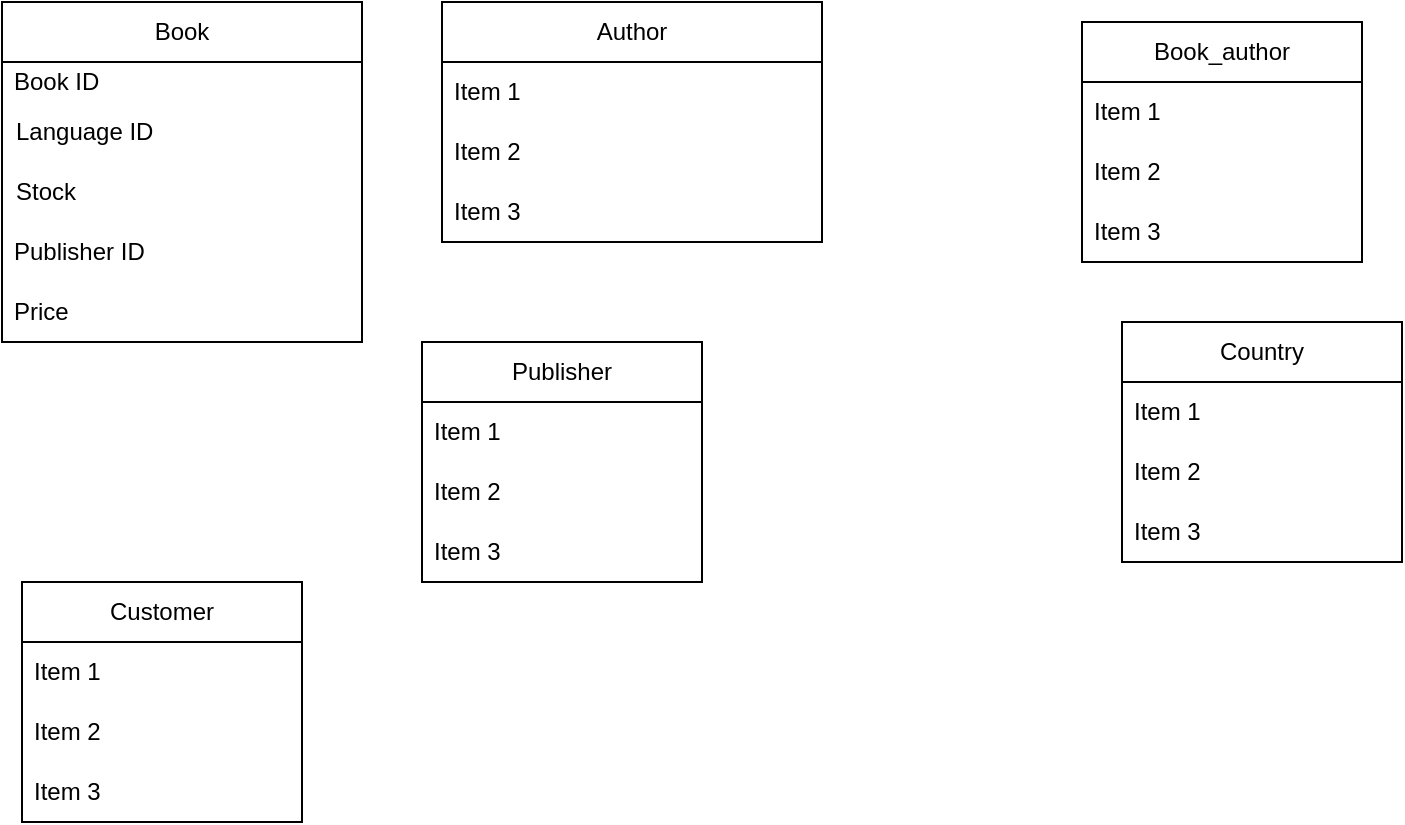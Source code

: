 <mxfile version="26.2.12">
  <diagram name="Page-1" id="MJ_m69VIUDVWjQmPBJAE">
    <mxGraphModel dx="780" dy="473" grid="1" gridSize="10" guides="1" tooltips="1" connect="1" arrows="1" fold="1" page="1" pageScale="1" pageWidth="850" pageHeight="1100" math="0" shadow="0">
      <root>
        <mxCell id="0" />
        <mxCell id="1" parent="0" />
        <mxCell id="OFzltQsjvV78OO_RoWXc-8" value="Book" style="swimlane;fontStyle=0;childLayout=stackLayout;horizontal=1;startSize=30;horizontalStack=0;resizeParent=1;resizeParentMax=0;resizeLast=0;collapsible=1;marginBottom=0;whiteSpace=wrap;html=1;" vertex="1" parent="1">
          <mxGeometry x="60" y="60" width="180" height="170" as="geometry" />
        </mxCell>
        <mxCell id="OFzltQsjvV78OO_RoWXc-9" value="Book ID" style="text;strokeColor=none;fillColor=none;align=left;verticalAlign=middle;spacingLeft=4;spacingRight=4;overflow=hidden;points=[[0,0.5],[1,0.5]];portConstraint=eastwest;rotatable=0;whiteSpace=wrap;html=1;" vertex="1" parent="OFzltQsjvV78OO_RoWXc-8">
          <mxGeometry y="30" width="180" height="20" as="geometry" />
        </mxCell>
        <mxCell id="OFzltQsjvV78OO_RoWXc-32" value="" style="shape=table;startSize=0;container=1;collapsible=0;childLayout=tableLayout;fontSize=11;fillColor=none;strokeColor=none;" vertex="1" parent="OFzltQsjvV78OO_RoWXc-8">
          <mxGeometry y="50" width="180" height="60" as="geometry" />
        </mxCell>
        <mxCell id="OFzltQsjvV78OO_RoWXc-33" value="" style="shape=tableRow;horizontal=0;startSize=0;swimlaneHead=0;swimlaneBody=0;strokeColor=inherit;top=0;left=0;bottom=0;right=0;collapsible=0;dropTarget=0;fillColor=none;points=[[0,0.5],[1,0.5]];portConstraint=eastwest;fontSize=16;" vertex="1" parent="OFzltQsjvV78OO_RoWXc-32">
          <mxGeometry width="180" height="30" as="geometry" />
        </mxCell>
        <mxCell id="OFzltQsjvV78OO_RoWXc-34" value="Language ID" style="shape=partialRectangle;html=1;whiteSpace=wrap;connectable=0;strokeColor=inherit;overflow=hidden;fillColor=none;top=0;left=0;bottom=0;right=0;pointerEvents=1;fontSize=12;align=left;spacingLeft=5;" vertex="1" parent="OFzltQsjvV78OO_RoWXc-33">
          <mxGeometry width="180" height="30" as="geometry">
            <mxRectangle width="180" height="30" as="alternateBounds" />
          </mxGeometry>
        </mxCell>
        <mxCell id="OFzltQsjvV78OO_RoWXc-37" value="" style="shape=tableRow;horizontal=0;startSize=0;swimlaneHead=0;swimlaneBody=0;strokeColor=inherit;top=0;left=0;bottom=0;right=0;collapsible=0;dropTarget=0;fillColor=none;points=[[0,0.5],[1,0.5]];portConstraint=eastwest;fontSize=16;" vertex="1" parent="OFzltQsjvV78OO_RoWXc-32">
          <mxGeometry y="30" width="180" height="30" as="geometry" />
        </mxCell>
        <mxCell id="OFzltQsjvV78OO_RoWXc-38" value="Stock" style="shape=partialRectangle;html=1;whiteSpace=wrap;connectable=0;strokeColor=inherit;overflow=hidden;fillColor=none;top=0;left=0;bottom=0;right=0;pointerEvents=1;fontSize=12;align=left;spacingLeft=5;" vertex="1" parent="OFzltQsjvV78OO_RoWXc-37">
          <mxGeometry width="180" height="30" as="geometry">
            <mxRectangle width="180" height="30" as="alternateBounds" />
          </mxGeometry>
        </mxCell>
        <mxCell id="OFzltQsjvV78OO_RoWXc-10" value="Publisher ID" style="text;strokeColor=none;fillColor=none;align=left;verticalAlign=middle;spacingLeft=4;spacingRight=4;overflow=hidden;points=[[0,0.5],[1,0.5]];portConstraint=eastwest;rotatable=0;whiteSpace=wrap;html=1;" vertex="1" parent="OFzltQsjvV78OO_RoWXc-8">
          <mxGeometry y="110" width="180" height="30" as="geometry" />
        </mxCell>
        <mxCell id="OFzltQsjvV78OO_RoWXc-11" value="Price" style="text;strokeColor=none;fillColor=none;align=left;verticalAlign=middle;spacingLeft=4;spacingRight=4;overflow=hidden;points=[[0,0.5],[1,0.5]];portConstraint=eastwest;rotatable=0;whiteSpace=wrap;html=1;" vertex="1" parent="OFzltQsjvV78OO_RoWXc-8">
          <mxGeometry y="140" width="180" height="30" as="geometry" />
        </mxCell>
        <mxCell id="OFzltQsjvV78OO_RoWXc-12" value="Author" style="swimlane;fontStyle=0;childLayout=stackLayout;horizontal=1;startSize=30;horizontalStack=0;resizeParent=1;resizeParentMax=0;resizeLast=0;collapsible=1;marginBottom=0;whiteSpace=wrap;html=1;" vertex="1" parent="1">
          <mxGeometry x="280" y="60" width="190" height="120" as="geometry" />
        </mxCell>
        <mxCell id="OFzltQsjvV78OO_RoWXc-13" value="Item 1" style="text;strokeColor=none;fillColor=none;align=left;verticalAlign=middle;spacingLeft=4;spacingRight=4;overflow=hidden;points=[[0,0.5],[1,0.5]];portConstraint=eastwest;rotatable=0;whiteSpace=wrap;html=1;" vertex="1" parent="OFzltQsjvV78OO_RoWXc-12">
          <mxGeometry y="30" width="190" height="30" as="geometry" />
        </mxCell>
        <mxCell id="OFzltQsjvV78OO_RoWXc-14" value="Item 2" style="text;strokeColor=none;fillColor=none;align=left;verticalAlign=middle;spacingLeft=4;spacingRight=4;overflow=hidden;points=[[0,0.5],[1,0.5]];portConstraint=eastwest;rotatable=0;whiteSpace=wrap;html=1;" vertex="1" parent="OFzltQsjvV78OO_RoWXc-12">
          <mxGeometry y="60" width="190" height="30" as="geometry" />
        </mxCell>
        <mxCell id="OFzltQsjvV78OO_RoWXc-15" value="Item 3" style="text;strokeColor=none;fillColor=none;align=left;verticalAlign=middle;spacingLeft=4;spacingRight=4;overflow=hidden;points=[[0,0.5],[1,0.5]];portConstraint=eastwest;rotatable=0;whiteSpace=wrap;html=1;" vertex="1" parent="OFzltQsjvV78OO_RoWXc-12">
          <mxGeometry y="90" width="190" height="30" as="geometry" />
        </mxCell>
        <mxCell id="OFzltQsjvV78OO_RoWXc-16" value="Book_author" style="swimlane;fontStyle=0;childLayout=stackLayout;horizontal=1;startSize=30;horizontalStack=0;resizeParent=1;resizeParentMax=0;resizeLast=0;collapsible=1;marginBottom=0;whiteSpace=wrap;html=1;" vertex="1" parent="1">
          <mxGeometry x="600" y="70" width="140" height="120" as="geometry" />
        </mxCell>
        <mxCell id="OFzltQsjvV78OO_RoWXc-17" value="Item 1" style="text;strokeColor=none;fillColor=none;align=left;verticalAlign=middle;spacingLeft=4;spacingRight=4;overflow=hidden;points=[[0,0.5],[1,0.5]];portConstraint=eastwest;rotatable=0;whiteSpace=wrap;html=1;" vertex="1" parent="OFzltQsjvV78OO_RoWXc-16">
          <mxGeometry y="30" width="140" height="30" as="geometry" />
        </mxCell>
        <mxCell id="OFzltQsjvV78OO_RoWXc-18" value="Item 2" style="text;strokeColor=none;fillColor=none;align=left;verticalAlign=middle;spacingLeft=4;spacingRight=4;overflow=hidden;points=[[0,0.5],[1,0.5]];portConstraint=eastwest;rotatable=0;whiteSpace=wrap;html=1;" vertex="1" parent="OFzltQsjvV78OO_RoWXc-16">
          <mxGeometry y="60" width="140" height="30" as="geometry" />
        </mxCell>
        <mxCell id="OFzltQsjvV78OO_RoWXc-19" value="Item 3" style="text;strokeColor=none;fillColor=none;align=left;verticalAlign=middle;spacingLeft=4;spacingRight=4;overflow=hidden;points=[[0,0.5],[1,0.5]];portConstraint=eastwest;rotatable=0;whiteSpace=wrap;html=1;" vertex="1" parent="OFzltQsjvV78OO_RoWXc-16">
          <mxGeometry y="90" width="140" height="30" as="geometry" />
        </mxCell>
        <mxCell id="OFzltQsjvV78OO_RoWXc-20" value="Publisher" style="swimlane;fontStyle=0;childLayout=stackLayout;horizontal=1;startSize=30;horizontalStack=0;resizeParent=1;resizeParentMax=0;resizeLast=0;collapsible=1;marginBottom=0;whiteSpace=wrap;html=1;" vertex="1" parent="1">
          <mxGeometry x="270" y="230" width="140" height="120" as="geometry" />
        </mxCell>
        <mxCell id="OFzltQsjvV78OO_RoWXc-21" value="Item 1" style="text;strokeColor=none;fillColor=none;align=left;verticalAlign=middle;spacingLeft=4;spacingRight=4;overflow=hidden;points=[[0,0.5],[1,0.5]];portConstraint=eastwest;rotatable=0;whiteSpace=wrap;html=1;" vertex="1" parent="OFzltQsjvV78OO_RoWXc-20">
          <mxGeometry y="30" width="140" height="30" as="geometry" />
        </mxCell>
        <mxCell id="OFzltQsjvV78OO_RoWXc-22" value="Item 2" style="text;strokeColor=none;fillColor=none;align=left;verticalAlign=middle;spacingLeft=4;spacingRight=4;overflow=hidden;points=[[0,0.5],[1,0.5]];portConstraint=eastwest;rotatable=0;whiteSpace=wrap;html=1;" vertex="1" parent="OFzltQsjvV78OO_RoWXc-20">
          <mxGeometry y="60" width="140" height="30" as="geometry" />
        </mxCell>
        <mxCell id="OFzltQsjvV78OO_RoWXc-23" value="Item 3" style="text;strokeColor=none;fillColor=none;align=left;verticalAlign=middle;spacingLeft=4;spacingRight=4;overflow=hidden;points=[[0,0.5],[1,0.5]];portConstraint=eastwest;rotatable=0;whiteSpace=wrap;html=1;" vertex="1" parent="OFzltQsjvV78OO_RoWXc-20">
          <mxGeometry y="90" width="140" height="30" as="geometry" />
        </mxCell>
        <mxCell id="OFzltQsjvV78OO_RoWXc-24" value="Country" style="swimlane;fontStyle=0;childLayout=stackLayout;horizontal=1;startSize=30;horizontalStack=0;resizeParent=1;resizeParentMax=0;resizeLast=0;collapsible=1;marginBottom=0;whiteSpace=wrap;html=1;" vertex="1" parent="1">
          <mxGeometry x="620" y="220" width="140" height="120" as="geometry" />
        </mxCell>
        <mxCell id="OFzltQsjvV78OO_RoWXc-25" value="Item 1" style="text;strokeColor=none;fillColor=none;align=left;verticalAlign=middle;spacingLeft=4;spacingRight=4;overflow=hidden;points=[[0,0.5],[1,0.5]];portConstraint=eastwest;rotatable=0;whiteSpace=wrap;html=1;" vertex="1" parent="OFzltQsjvV78OO_RoWXc-24">
          <mxGeometry y="30" width="140" height="30" as="geometry" />
        </mxCell>
        <mxCell id="OFzltQsjvV78OO_RoWXc-26" value="Item 2" style="text;strokeColor=none;fillColor=none;align=left;verticalAlign=middle;spacingLeft=4;spacingRight=4;overflow=hidden;points=[[0,0.5],[1,0.5]];portConstraint=eastwest;rotatable=0;whiteSpace=wrap;html=1;" vertex="1" parent="OFzltQsjvV78OO_RoWXc-24">
          <mxGeometry y="60" width="140" height="30" as="geometry" />
        </mxCell>
        <mxCell id="OFzltQsjvV78OO_RoWXc-27" value="Item 3" style="text;strokeColor=none;fillColor=none;align=left;verticalAlign=middle;spacingLeft=4;spacingRight=4;overflow=hidden;points=[[0,0.5],[1,0.5]];portConstraint=eastwest;rotatable=0;whiteSpace=wrap;html=1;" vertex="1" parent="OFzltQsjvV78OO_RoWXc-24">
          <mxGeometry y="90" width="140" height="30" as="geometry" />
        </mxCell>
        <mxCell id="OFzltQsjvV78OO_RoWXc-28" value="Customer" style="swimlane;fontStyle=0;childLayout=stackLayout;horizontal=1;startSize=30;horizontalStack=0;resizeParent=1;resizeParentMax=0;resizeLast=0;collapsible=1;marginBottom=0;whiteSpace=wrap;html=1;" vertex="1" parent="1">
          <mxGeometry x="70" y="350" width="140" height="120" as="geometry" />
        </mxCell>
        <mxCell id="OFzltQsjvV78OO_RoWXc-29" value="Item 1" style="text;strokeColor=none;fillColor=none;align=left;verticalAlign=middle;spacingLeft=4;spacingRight=4;overflow=hidden;points=[[0,0.5],[1,0.5]];portConstraint=eastwest;rotatable=0;whiteSpace=wrap;html=1;" vertex="1" parent="OFzltQsjvV78OO_RoWXc-28">
          <mxGeometry y="30" width="140" height="30" as="geometry" />
        </mxCell>
        <mxCell id="OFzltQsjvV78OO_RoWXc-30" value="Item 2" style="text;strokeColor=none;fillColor=none;align=left;verticalAlign=middle;spacingLeft=4;spacingRight=4;overflow=hidden;points=[[0,0.5],[1,0.5]];portConstraint=eastwest;rotatable=0;whiteSpace=wrap;html=1;" vertex="1" parent="OFzltQsjvV78OO_RoWXc-28">
          <mxGeometry y="60" width="140" height="30" as="geometry" />
        </mxCell>
        <mxCell id="OFzltQsjvV78OO_RoWXc-31" value="Item 3" style="text;strokeColor=none;fillColor=none;align=left;verticalAlign=middle;spacingLeft=4;spacingRight=4;overflow=hidden;points=[[0,0.5],[1,0.5]];portConstraint=eastwest;rotatable=0;whiteSpace=wrap;html=1;" vertex="1" parent="OFzltQsjvV78OO_RoWXc-28">
          <mxGeometry y="90" width="140" height="30" as="geometry" />
        </mxCell>
      </root>
    </mxGraphModel>
  </diagram>
</mxfile>
